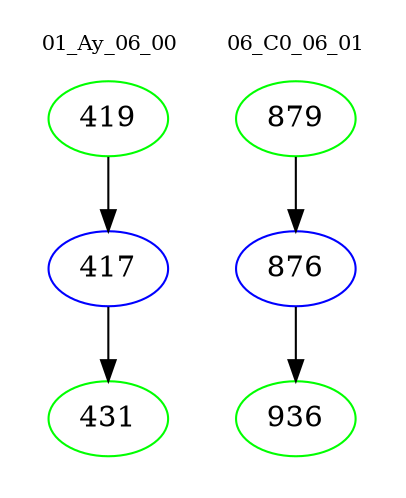 digraph{
subgraph cluster_0 {
color = white
label = "01_Ay_06_00";
fontsize=10;
T0_419 [label="419", color="green"]
T0_419 -> T0_417 [color="black"]
T0_417 [label="417", color="blue"]
T0_417 -> T0_431 [color="black"]
T0_431 [label="431", color="green"]
}
subgraph cluster_1 {
color = white
label = "06_C0_06_01";
fontsize=10;
T1_879 [label="879", color="green"]
T1_879 -> T1_876 [color="black"]
T1_876 [label="876", color="blue"]
T1_876 -> T1_936 [color="black"]
T1_936 [label="936", color="green"]
}
}

